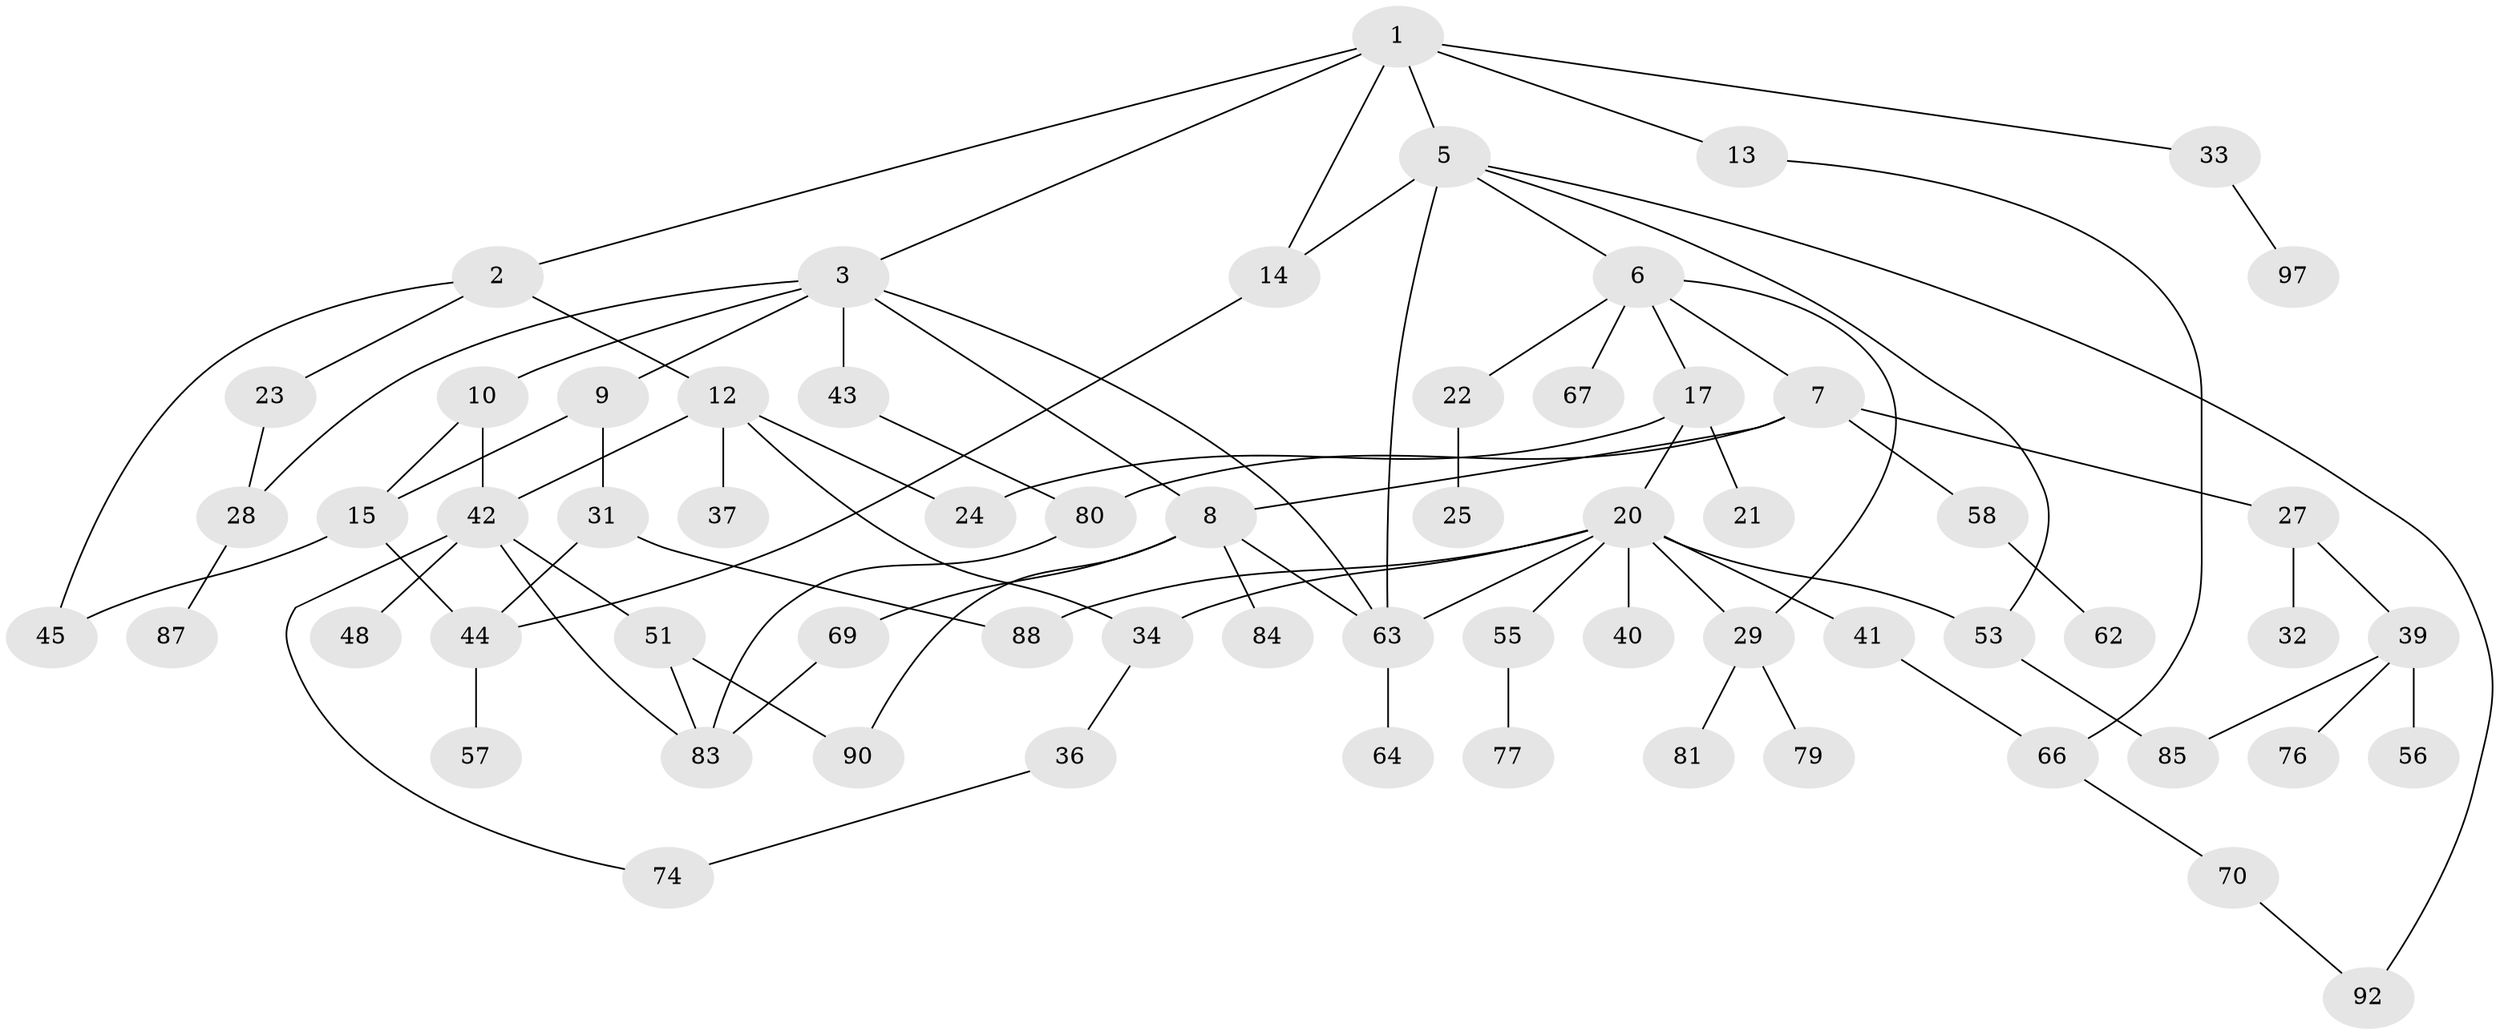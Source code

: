 // original degree distribution, {7: 0.03, 5: 0.06, 2: 0.27, 4: 0.11, 6: 0.02, 3: 0.19, 1: 0.32}
// Generated by graph-tools (version 1.1) at 2025/11/02/21/25 10:11:06]
// undirected, 64 vertices, 88 edges
graph export_dot {
graph [start="1"]
  node [color=gray90,style=filled];
  1 [super="+60"];
  2 [super="+30"];
  3 [super="+4"];
  5 [super="+50"];
  6 [super="+11"];
  7 [super="+19"];
  8 [super="+82"];
  9 [super="+68"];
  10 [super="+35"];
  12 [super="+38"];
  13 [super="+18"];
  14 [super="+100"];
  15 [super="+16"];
  17 [super="+89"];
  20 [super="+26"];
  21 [super="+73"];
  22;
  23 [super="+78"];
  24 [super="+72"];
  25;
  27 [super="+54"];
  28 [super="+61"];
  29 [super="+59"];
  31 [super="+98"];
  32;
  33 [super="+46"];
  34;
  36 [super="+99"];
  37;
  39 [super="+47"];
  40;
  41;
  42 [super="+71"];
  43 [super="+49"];
  44 [super="+52"];
  45;
  48;
  51 [super="+65"];
  53 [super="+75"];
  55;
  56;
  57;
  58;
  62;
  63 [super="+95"];
  64;
  66;
  67;
  69 [super="+93"];
  70 [super="+86"];
  74 [super="+91"];
  76;
  77;
  79;
  80 [super="+94"];
  81;
  83 [super="+96"];
  84;
  85;
  87;
  88;
  90;
  92;
  97;
  1 -- 2;
  1 -- 3;
  1 -- 5;
  1 -- 13;
  1 -- 14;
  1 -- 33;
  2 -- 12;
  2 -- 23;
  2 -- 45;
  3 -- 8;
  3 -- 10;
  3 -- 28;
  3 -- 43;
  3 -- 63;
  3 -- 9;
  5 -- 6;
  5 -- 92;
  5 -- 53;
  5 -- 14;
  5 -- 63;
  6 -- 7;
  6 -- 17;
  6 -- 29;
  6 -- 67;
  6 -- 22;
  7 -- 8;
  7 -- 80;
  7 -- 58;
  7 -- 27;
  8 -- 69;
  8 -- 63;
  8 -- 90;
  8 -- 84;
  9 -- 15;
  9 -- 31;
  10 -- 15;
  10 -- 42;
  12 -- 37;
  12 -- 34;
  12 -- 42;
  12 -- 24;
  13 -- 66;
  14 -- 44;
  15 -- 45;
  15 -- 44;
  17 -- 20 [weight=2];
  17 -- 21;
  17 -- 24;
  20 -- 34;
  20 -- 40;
  20 -- 41;
  20 -- 53;
  20 -- 55;
  20 -- 88;
  20 -- 63;
  20 -- 29;
  22 -- 25;
  23 -- 28;
  27 -- 32;
  27 -- 39;
  28 -- 87;
  29 -- 81;
  29 -- 79;
  31 -- 88;
  31 -- 44;
  33 -- 97;
  34 -- 36;
  36 -- 74;
  39 -- 76;
  39 -- 85;
  39 -- 56;
  41 -- 66;
  42 -- 48;
  42 -- 51;
  42 -- 83;
  42 -- 74;
  43 -- 80;
  44 -- 57;
  51 -- 83;
  51 -- 90;
  53 -- 85;
  55 -- 77;
  58 -- 62;
  63 -- 64;
  66 -- 70;
  69 -- 83;
  70 -- 92;
  80 -- 83;
}
